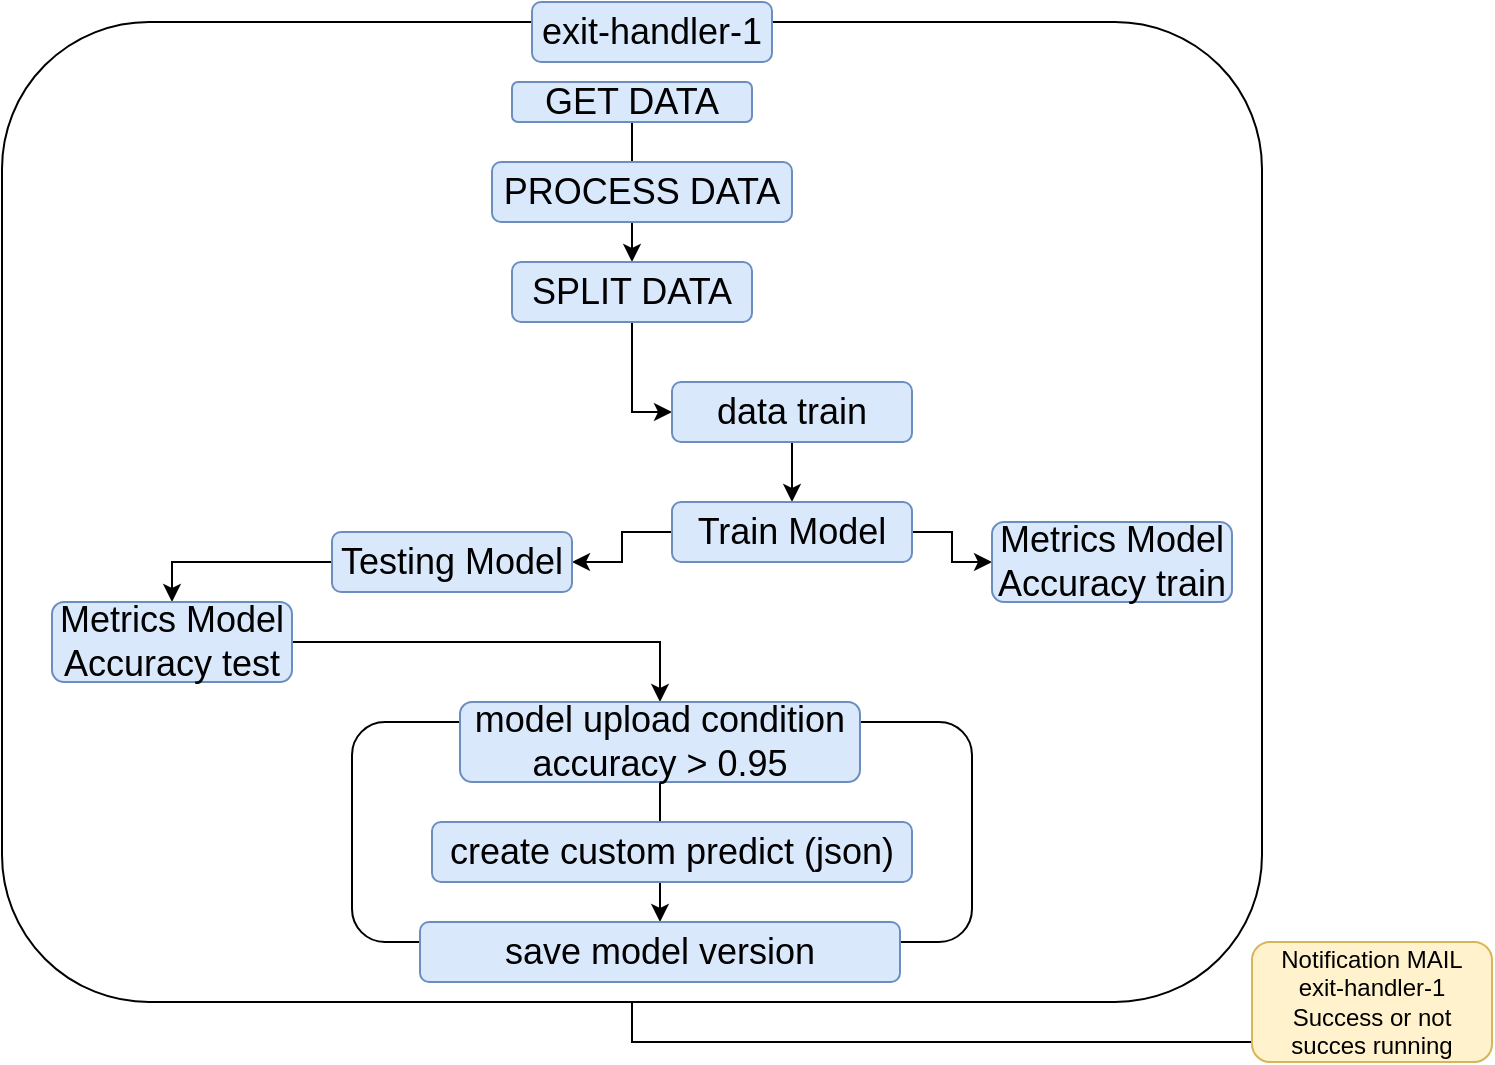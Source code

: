 <mxfile version="27.0.9">
  <diagram name="Página-1" id="QwAlf4SfhJxyqEDUtvIW">
    <mxGraphModel dx="872" dy="529" grid="1" gridSize="10" guides="1" tooltips="1" connect="1" arrows="1" fold="1" page="1" pageScale="1" pageWidth="827" pageHeight="1169" math="0" shadow="0">
      <root>
        <mxCell id="0" />
        <mxCell id="1" parent="0" />
        <mxCell id="xYb7ns-GwIjiQCTZQfWy-44" style="edgeStyle=orthogonalEdgeStyle;rounded=0;orthogonalLoop=1;jettySize=auto;html=1;entryX=0;entryY=0.75;entryDx=0;entryDy=0;" edge="1" parent="1" source="xYb7ns-GwIjiQCTZQfWy-31" target="xYb7ns-GwIjiQCTZQfWy-32">
          <mxGeometry relative="1" as="geometry" />
        </mxCell>
        <mxCell id="xYb7ns-GwIjiQCTZQfWy-31" value="" style="rounded=1;whiteSpace=wrap;html=1;" vertex="1" parent="1">
          <mxGeometry x="15" y="10" width="630" height="490" as="geometry" />
        </mxCell>
        <mxCell id="xYb7ns-GwIjiQCTZQfWy-16" value="" style="rounded=1;whiteSpace=wrap;html=1;" vertex="1" parent="1">
          <mxGeometry x="190" y="360" width="310" height="110" as="geometry" />
        </mxCell>
        <mxCell id="xYb7ns-GwIjiQCTZQfWy-1" value="&lt;font style=&quot;font-size: 18px;&quot;&gt;exit-handler-1&lt;/font&gt;" style="rounded=1;whiteSpace=wrap;html=1;fillColor=#dae8fc;strokeColor=#6c8ebf;" vertex="1" parent="1">
          <mxGeometry x="280" width="120" height="30" as="geometry" />
        </mxCell>
        <mxCell id="xYb7ns-GwIjiQCTZQfWy-37" style="edgeStyle=orthogonalEdgeStyle;rounded=0;orthogonalLoop=1;jettySize=auto;html=1;" edge="1" parent="1" source="xYb7ns-GwIjiQCTZQfWy-2" target="xYb7ns-GwIjiQCTZQfWy-3">
          <mxGeometry relative="1" as="geometry" />
        </mxCell>
        <mxCell id="xYb7ns-GwIjiQCTZQfWy-2" value="&lt;font style=&quot;font-size: 18px;&quot;&gt;GET DATA&lt;/font&gt;" style="rounded=1;whiteSpace=wrap;html=1;fillColor=#dae8fc;strokeColor=#6c8ebf;" vertex="1" parent="1">
          <mxGeometry x="270" y="40" width="120" height="20" as="geometry" />
        </mxCell>
        <mxCell id="xYb7ns-GwIjiQCTZQfWy-40" style="edgeStyle=orthogonalEdgeStyle;rounded=0;orthogonalLoop=1;jettySize=auto;html=1;entryX=0;entryY=0.5;entryDx=0;entryDy=0;" edge="1" parent="1" source="xYb7ns-GwIjiQCTZQfWy-3" target="xYb7ns-GwIjiQCTZQfWy-4">
          <mxGeometry relative="1" as="geometry" />
        </mxCell>
        <mxCell id="xYb7ns-GwIjiQCTZQfWy-3" value="&lt;font style=&quot;font-size: 18px;&quot;&gt;SPLIT DATA&lt;/font&gt;" style="rounded=1;whiteSpace=wrap;html=1;fillColor=#dae8fc;strokeColor=#6c8ebf;" vertex="1" parent="1">
          <mxGeometry x="270" y="130" width="120" height="30" as="geometry" />
        </mxCell>
        <mxCell id="xYb7ns-GwIjiQCTZQfWy-21" value="" style="edgeStyle=orthogonalEdgeStyle;rounded=0;orthogonalLoop=1;jettySize=auto;html=1;" edge="1" parent="1" source="xYb7ns-GwIjiQCTZQfWy-4" target="xYb7ns-GwIjiQCTZQfWy-5">
          <mxGeometry relative="1" as="geometry" />
        </mxCell>
        <mxCell id="xYb7ns-GwIjiQCTZQfWy-4" value="&lt;font style=&quot;font-size: 18px;&quot;&gt;data train&lt;/font&gt;" style="rounded=1;whiteSpace=wrap;html=1;fillColor=#dae8fc;strokeColor=#6c8ebf;" vertex="1" parent="1">
          <mxGeometry x="350" y="190" width="120" height="30" as="geometry" />
        </mxCell>
        <mxCell id="xYb7ns-GwIjiQCTZQfWy-22" value="" style="edgeStyle=orthogonalEdgeStyle;rounded=0;orthogonalLoop=1;jettySize=auto;html=1;" edge="1" parent="1" source="xYb7ns-GwIjiQCTZQfWy-5" target="xYb7ns-GwIjiQCTZQfWy-6">
          <mxGeometry relative="1" as="geometry" />
        </mxCell>
        <mxCell id="xYb7ns-GwIjiQCTZQfWy-23" value="" style="edgeStyle=orthogonalEdgeStyle;rounded=0;orthogonalLoop=1;jettySize=auto;html=1;" edge="1" parent="1" source="xYb7ns-GwIjiQCTZQfWy-5" target="xYb7ns-GwIjiQCTZQfWy-7">
          <mxGeometry relative="1" as="geometry" />
        </mxCell>
        <mxCell id="xYb7ns-GwIjiQCTZQfWy-5" value="&lt;font style=&quot;font-size: 18px;&quot;&gt;Train Model&lt;/font&gt;" style="rounded=1;whiteSpace=wrap;html=1;fillColor=#dae8fc;strokeColor=#6c8ebf;" vertex="1" parent="1">
          <mxGeometry x="350" y="250" width="120" height="30" as="geometry" />
        </mxCell>
        <mxCell id="xYb7ns-GwIjiQCTZQfWy-6" value="&lt;font style=&quot;font-size: 18px;&quot;&gt;Metrics Model&lt;/font&gt;&lt;div&gt;&lt;font style=&quot;font-size: 18px;&quot;&gt;Accuracy train&lt;/font&gt;&lt;/div&gt;" style="rounded=1;whiteSpace=wrap;html=1;fillColor=#dae8fc;strokeColor=#6c8ebf;" vertex="1" parent="1">
          <mxGeometry x="510" y="260" width="120" height="40" as="geometry" />
        </mxCell>
        <mxCell id="xYb7ns-GwIjiQCTZQfWy-24" value="" style="edgeStyle=orthogonalEdgeStyle;rounded=0;orthogonalLoop=1;jettySize=auto;html=1;" edge="1" parent="1" source="xYb7ns-GwIjiQCTZQfWy-7" target="xYb7ns-GwIjiQCTZQfWy-9">
          <mxGeometry relative="1" as="geometry" />
        </mxCell>
        <mxCell id="xYb7ns-GwIjiQCTZQfWy-7" value="&lt;font style=&quot;font-size: 18px;&quot;&gt;Testing Model&lt;/font&gt;" style="rounded=1;whiteSpace=wrap;html=1;fillColor=#dae8fc;strokeColor=#6c8ebf;" vertex="1" parent="1">
          <mxGeometry x="180" y="265" width="120" height="30" as="geometry" />
        </mxCell>
        <mxCell id="xYb7ns-GwIjiQCTZQfWy-25" style="edgeStyle=orthogonalEdgeStyle;rounded=0;orthogonalLoop=1;jettySize=auto;html=1;" edge="1" parent="1" source="xYb7ns-GwIjiQCTZQfWy-9" target="xYb7ns-GwIjiQCTZQfWy-10">
          <mxGeometry relative="1" as="geometry" />
        </mxCell>
        <mxCell id="xYb7ns-GwIjiQCTZQfWy-9" value="&lt;font style=&quot;font-size: 18px;&quot;&gt;Metrics Model&lt;/font&gt;&lt;div&gt;&lt;font style=&quot;font-size: 18px;&quot;&gt;Accuracy test&lt;/font&gt;&lt;/div&gt;" style="rounded=1;whiteSpace=wrap;html=1;fillColor=#dae8fc;strokeColor=#6c8ebf;" vertex="1" parent="1">
          <mxGeometry x="40" y="300" width="120" height="40" as="geometry" />
        </mxCell>
        <mxCell id="xYb7ns-GwIjiQCTZQfWy-19" value="" style="edgeStyle=orthogonalEdgeStyle;rounded=0;orthogonalLoop=1;jettySize=auto;html=1;" edge="1" parent="1" source="xYb7ns-GwIjiQCTZQfWy-10" target="xYb7ns-GwIjiQCTZQfWy-14">
          <mxGeometry relative="1" as="geometry" />
        </mxCell>
        <mxCell id="xYb7ns-GwIjiQCTZQfWy-10" value="&lt;font style=&quot;font-size: 18px;&quot;&gt;model upload condition&lt;/font&gt;&lt;div&gt;&lt;font style=&quot;font-size: 18px;&quot;&gt;accuracy &amp;gt; 0.95&lt;/font&gt;&lt;/div&gt;" style="rounded=1;whiteSpace=wrap;html=1;fillColor=#dae8fc;strokeColor=#6c8ebf;" vertex="1" parent="1">
          <mxGeometry x="244" y="350" width="200" height="40" as="geometry" />
        </mxCell>
        <mxCell id="xYb7ns-GwIjiQCTZQfWy-11" value="&lt;font style=&quot;font-size: 18px;&quot;&gt;create custom predict (json)&lt;/font&gt;" style="rounded=1;whiteSpace=wrap;html=1;fillColor=#dae8fc;strokeColor=#6c8ebf;" vertex="1" parent="1">
          <mxGeometry x="230" y="410" width="240" height="30" as="geometry" />
        </mxCell>
        <mxCell id="xYb7ns-GwIjiQCTZQfWy-14" value="&lt;font style=&quot;font-size: 18px;&quot;&gt;save model version&lt;/font&gt;" style="rounded=1;whiteSpace=wrap;html=1;fillColor=#dae8fc;strokeColor=#6c8ebf;" vertex="1" parent="1">
          <mxGeometry x="224" y="460" width="240" height="30" as="geometry" />
        </mxCell>
        <mxCell id="xYb7ns-GwIjiQCTZQfWy-32" value="Notification MAIL&lt;div&gt;exit-handler-1&lt;/div&gt;&lt;div&gt;Success or not succes running&lt;/div&gt;" style="rounded=1;whiteSpace=wrap;html=1;fillColor=#fff2cc;strokeColor=#d6b656;" vertex="1" parent="1">
          <mxGeometry x="640" y="470" width="120" height="60" as="geometry" />
        </mxCell>
        <mxCell id="xYb7ns-GwIjiQCTZQfWy-36" value="&lt;font style=&quot;font-size: 18px;&quot;&gt;PROCESS DATA&lt;/font&gt;" style="rounded=1;whiteSpace=wrap;html=1;fillColor=#dae8fc;strokeColor=#6c8ebf;" vertex="1" parent="1">
          <mxGeometry x="260" y="80" width="150" height="30" as="geometry" />
        </mxCell>
      </root>
    </mxGraphModel>
  </diagram>
</mxfile>
